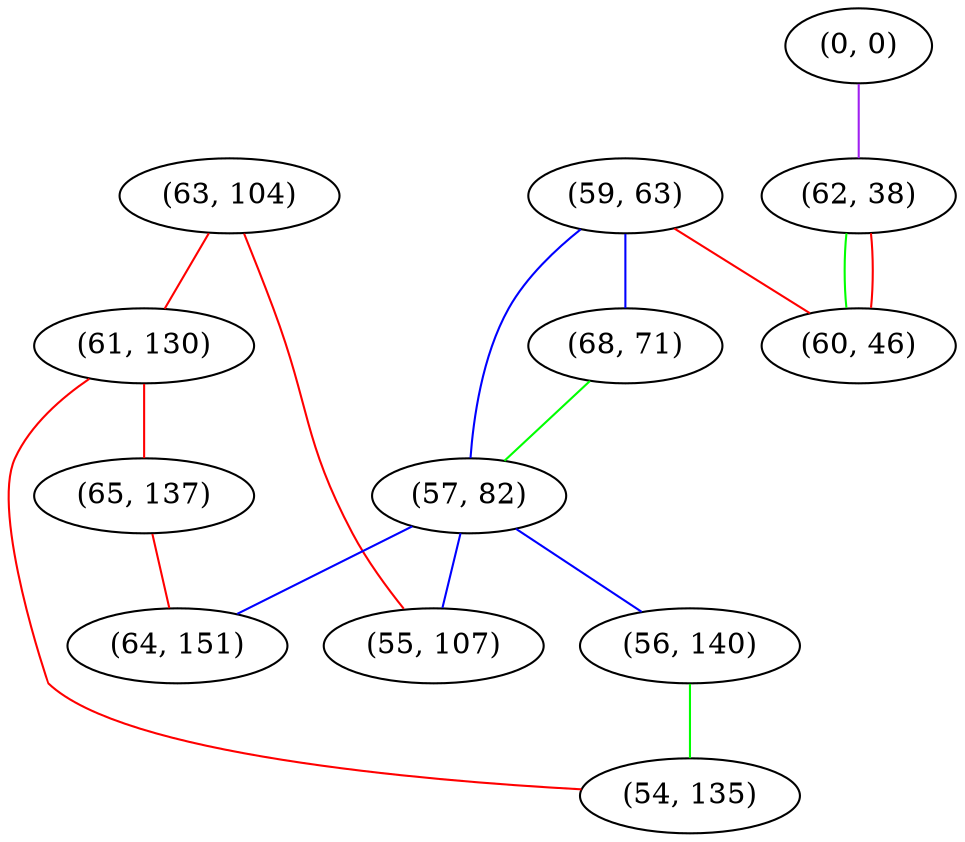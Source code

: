 graph "" {
"(59, 63)";
"(68, 71)";
"(0, 0)";
"(63, 104)";
"(57, 82)";
"(55, 107)";
"(61, 130)";
"(65, 137)";
"(56, 140)";
"(54, 135)";
"(62, 38)";
"(64, 151)";
"(60, 46)";
"(59, 63)" -- "(57, 82)"  [color=blue, key=0, weight=3];
"(59, 63)" -- "(68, 71)"  [color=blue, key=0, weight=3];
"(59, 63)" -- "(60, 46)"  [color=red, key=0, weight=1];
"(68, 71)" -- "(57, 82)"  [color=green, key=0, weight=2];
"(0, 0)" -- "(62, 38)"  [color=purple, key=0, weight=4];
"(63, 104)" -- "(55, 107)"  [color=red, key=0, weight=1];
"(63, 104)" -- "(61, 130)"  [color=red, key=0, weight=1];
"(57, 82)" -- "(55, 107)"  [color=blue, key=0, weight=3];
"(57, 82)" -- "(64, 151)"  [color=blue, key=0, weight=3];
"(57, 82)" -- "(56, 140)"  [color=blue, key=0, weight=3];
"(61, 130)" -- "(54, 135)"  [color=red, key=0, weight=1];
"(61, 130)" -- "(65, 137)"  [color=red, key=0, weight=1];
"(65, 137)" -- "(64, 151)"  [color=red, key=0, weight=1];
"(56, 140)" -- "(54, 135)"  [color=green, key=0, weight=2];
"(62, 38)" -- "(60, 46)"  [color=green, key=0, weight=2];
"(62, 38)" -- "(60, 46)"  [color=red, key=1, weight=1];
}
